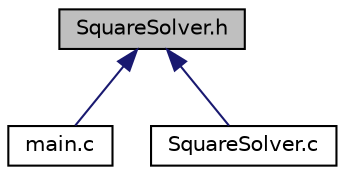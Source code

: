digraph "SquareSolver.h"
{
 // LATEX_PDF_SIZE
  edge [fontname="Helvetica",fontsize="10",labelfontname="Helvetica",labelfontsize="10"];
  node [fontname="Helvetica",fontsize="10",shape=record];
  Node1 [label="SquareSolver.h",height=0.2,width=0.4,color="black", fillcolor="grey75", style="filled", fontcolor="black",tooltip="Header file with structs and functions for solving square equations."];
  Node1 -> Node2 [dir="back",color="midnightblue",fontsize="10",style="solid",fontname="Helvetica"];
  Node2 [label="main.c",height=0.2,width=0.4,color="black", fillcolor="white", style="filled",URL="$main_8c.html",tooltip="Source file containing main function."];
  Node1 -> Node3 [dir="back",color="midnightblue",fontsize="10",style="solid",fontname="Helvetica"];
  Node3 [label="SquareSolver.c",height=0.2,width=0.4,color="black", fillcolor="white", style="filled",URL="$SquareSolver_8c.html",tooltip="Source file containing definitions of functions from SquareSolver.h."];
}
